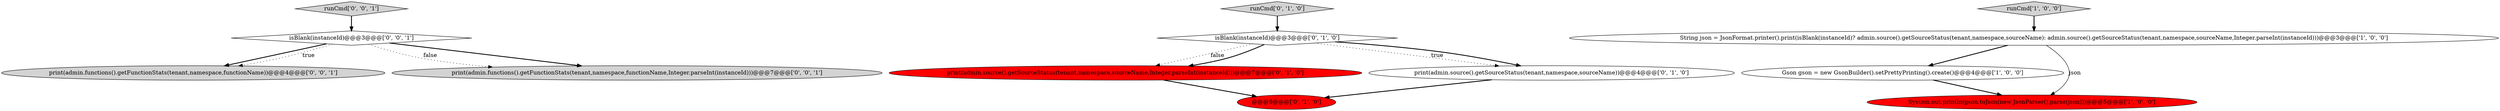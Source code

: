 digraph {
9 [style = filled, label = "print(admin.functions().getFunctionStats(tenant,namespace,functionName))@@@4@@@['0', '0', '1']", fillcolor = lightgray, shape = ellipse image = "AAA0AAABBB3BBB"];
11 [style = filled, label = "print(admin.functions().getFunctionStats(tenant,namespace,functionName,Integer.parseInt(instanceId)))@@@7@@@['0', '0', '1']", fillcolor = lightgray, shape = ellipse image = "AAA0AAABBB3BBB"];
4 [style = filled, label = "runCmd['0', '1', '0']", fillcolor = lightgray, shape = diamond image = "AAA0AAABBB2BBB"];
10 [style = filled, label = "isBlank(instanceId)@@@3@@@['0', '0', '1']", fillcolor = white, shape = diamond image = "AAA0AAABBB3BBB"];
2 [style = filled, label = "String json = JsonFormat.printer().print(isBlank(instanceId)? admin.source().getSourceStatus(tenant,namespace,sourceName): admin.source().getSourceStatus(tenant,namespace,sourceName,Integer.parseInt(instanceId)))@@@3@@@['1', '0', '0']", fillcolor = white, shape = ellipse image = "AAA0AAABBB1BBB"];
0 [style = filled, label = "Gson gson = new GsonBuilder().setPrettyPrinting().create()@@@4@@@['1', '0', '0']", fillcolor = white, shape = ellipse image = "AAA0AAABBB1BBB"];
5 [style = filled, label = "print(admin.source().getSourceStatus(tenant,namespace,sourceName,Integer.parseInt(instanceId)))@@@7@@@['0', '1', '0']", fillcolor = red, shape = ellipse image = "AAA1AAABBB2BBB"];
1 [style = filled, label = "System.out.println(gson.toJson(new JsonParser().parse(json)))@@@5@@@['1', '0', '0']", fillcolor = red, shape = ellipse image = "AAA1AAABBB1BBB"];
12 [style = filled, label = "runCmd['0', '0', '1']", fillcolor = lightgray, shape = diamond image = "AAA0AAABBB3BBB"];
7 [style = filled, label = "print(admin.source().getSourceStatus(tenant,namespace,sourceName))@@@4@@@['0', '1', '0']", fillcolor = white, shape = ellipse image = "AAA0AAABBB2BBB"];
6 [style = filled, label = "@@@9@@@['0', '1', '0']", fillcolor = red, shape = ellipse image = "AAA1AAABBB2BBB"];
8 [style = filled, label = "isBlank(instanceId)@@@3@@@['0', '1', '0']", fillcolor = white, shape = diamond image = "AAA0AAABBB2BBB"];
3 [style = filled, label = "runCmd['1', '0', '0']", fillcolor = lightgray, shape = diamond image = "AAA0AAABBB1BBB"];
4->8 [style = bold, label=""];
8->7 [style = dotted, label="true"];
10->9 [style = bold, label=""];
2->0 [style = bold, label=""];
7->6 [style = bold, label=""];
12->10 [style = bold, label=""];
8->5 [style = dotted, label="false"];
10->11 [style = dotted, label="false"];
5->6 [style = bold, label=""];
3->2 [style = bold, label=""];
8->5 [style = bold, label=""];
2->1 [style = solid, label="json"];
10->9 [style = dotted, label="true"];
0->1 [style = bold, label=""];
8->7 [style = bold, label=""];
10->11 [style = bold, label=""];
}
